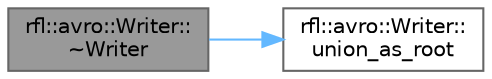 digraph "rfl::avro::Writer::~Writer"
{
 // LATEX_PDF_SIZE
  bgcolor="transparent";
  edge [fontname=Helvetica,fontsize=10,labelfontname=Helvetica,labelfontsize=10];
  node [fontname=Helvetica,fontsize=10,shape=box,height=0.2,width=0.4];
  rankdir="LR";
  Node1 [id="Node000001",label="rfl::avro::Writer::\l~Writer",height=0.2,width=0.4,color="gray40", fillcolor="grey60", style="filled", fontcolor="black",tooltip=" "];
  Node1 -> Node2 [id="edge1_Node000001_Node000002",color="steelblue1",style="solid",tooltip=" "];
  Node2 [id="Node000002",label="rfl::avro::Writer::\lunion_as_root",height=0.2,width=0.4,color="grey40", fillcolor="white", style="filled",URL="$classrfl_1_1avro_1_1_writer.html#a53fd8c8c20734e3a3b3ceb065bccfb67",tooltip=" "];
}
